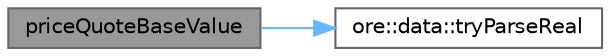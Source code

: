 digraph "priceQuoteBaseValue"
{
 // INTERACTIVE_SVG=YES
 // LATEX_PDF_SIZE
  bgcolor="transparent";
  edge [fontname=Helvetica,fontsize=10,labelfontname=Helvetica,labelfontsize=10];
  node [fontname=Helvetica,fontsize=10,shape=box,height=0.2,width=0.4];
  rankdir="LR";
  Node1 [label="priceQuoteBaseValue",height=0.2,width=0.4,color="gray40", fillcolor="grey60", style="filled", fontcolor="black",tooltip=" "];
  Node1 -> Node2 [color="steelblue1",style="solid"];
  Node2 [label="ore::data::tryParseReal",height=0.2,width=0.4,color="grey40", fillcolor="white", style="filled",URL="$group__utilities.html#ga3447951aa05e25440d0d5b7eecfce581",tooltip="Attempt to convert text to Real."];
}
